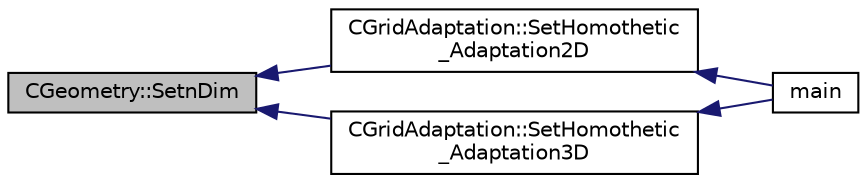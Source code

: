 digraph "CGeometry::SetnDim"
{
  edge [fontname="Helvetica",fontsize="10",labelfontname="Helvetica",labelfontsize="10"];
  node [fontname="Helvetica",fontsize="10",shape=record];
  rankdir="LR";
  Node2813 [label="CGeometry::SetnDim",height=0.2,width=0.4,color="black", fillcolor="grey75", style="filled", fontcolor="black"];
  Node2813 -> Node2814 [dir="back",color="midnightblue",fontsize="10",style="solid",fontname="Helvetica"];
  Node2814 [label="CGridAdaptation::SetHomothetic\l_Adaptation2D",height=0.2,width=0.4,color="black", fillcolor="white", style="filled",URL="$class_c_grid_adaptation.html#a5257243a7c3cf080344a61d7a5bd8086",tooltip="Do a complete adaptation of the computational grid using a homothetic technique (2D). "];
  Node2814 -> Node2815 [dir="back",color="midnightblue",fontsize="10",style="solid",fontname="Helvetica"];
  Node2815 [label="main",height=0.2,width=0.4,color="black", fillcolor="white", style="filled",URL="$_s_u2___m_s_h_8cpp.html#a0ddf1224851353fc92bfbff6f499fa97"];
  Node2813 -> Node2816 [dir="back",color="midnightblue",fontsize="10",style="solid",fontname="Helvetica"];
  Node2816 [label="CGridAdaptation::SetHomothetic\l_Adaptation3D",height=0.2,width=0.4,color="black", fillcolor="white", style="filled",URL="$class_c_grid_adaptation.html#a9f2b95697dbf07724fae0b65e19323b7",tooltip="Do a complete adaptation of the computational grid using a homothetic technique (3D). "];
  Node2816 -> Node2815 [dir="back",color="midnightblue",fontsize="10",style="solid",fontname="Helvetica"];
}
